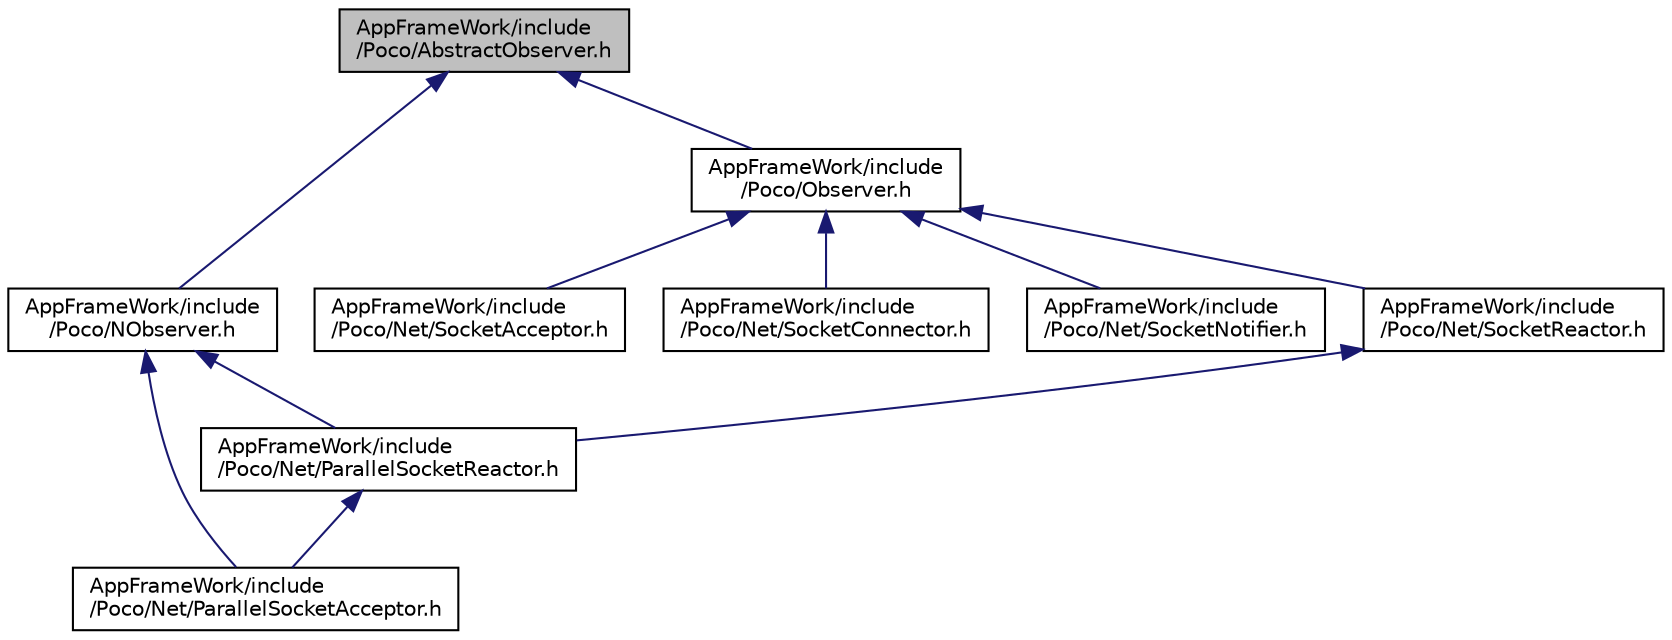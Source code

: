 digraph "AppFrameWork/include/Poco/AbstractObserver.h"
{
 // LATEX_PDF_SIZE
  edge [fontname="Helvetica",fontsize="10",labelfontname="Helvetica",labelfontsize="10"];
  node [fontname="Helvetica",fontsize="10",shape=record];
  Node1 [label="AppFrameWork/include\l/Poco/AbstractObserver.h",height=0.2,width=0.4,color="black", fillcolor="grey75", style="filled", fontcolor="black",tooltip=" "];
  Node1 -> Node2 [dir="back",color="midnightblue",fontsize="10",style="solid"];
  Node2 [label="AppFrameWork/include\l/Poco/NObserver.h",height=0.2,width=0.4,color="black", fillcolor="white", style="filled",URL="$NObserver_8h.html",tooltip=" "];
  Node2 -> Node3 [dir="back",color="midnightblue",fontsize="10",style="solid"];
  Node3 [label="AppFrameWork/include\l/Poco/Net/ParallelSocketAcceptor.h",height=0.2,width=0.4,color="black", fillcolor="white", style="filled",URL="$ParallelSocketAcceptor_8h.html",tooltip=" "];
  Node2 -> Node4 [dir="back",color="midnightblue",fontsize="10",style="solid"];
  Node4 [label="AppFrameWork/include\l/Poco/Net/ParallelSocketReactor.h",height=0.2,width=0.4,color="black", fillcolor="white", style="filled",URL="$ParallelSocketReactor_8h.html",tooltip=" "];
  Node4 -> Node3 [dir="back",color="midnightblue",fontsize="10",style="solid"];
  Node1 -> Node5 [dir="back",color="midnightblue",fontsize="10",style="solid"];
  Node5 [label="AppFrameWork/include\l/Poco/Observer.h",height=0.2,width=0.4,color="black", fillcolor="white", style="filled",URL="$Observer_8h.html",tooltip=" "];
  Node5 -> Node6 [dir="back",color="midnightblue",fontsize="10",style="solid"];
  Node6 [label="AppFrameWork/include\l/Poco/Net/SocketAcceptor.h",height=0.2,width=0.4,color="black", fillcolor="white", style="filled",URL="$SocketAcceptor_8h.html",tooltip=" "];
  Node5 -> Node7 [dir="back",color="midnightblue",fontsize="10",style="solid"];
  Node7 [label="AppFrameWork/include\l/Poco/Net/SocketConnector.h",height=0.2,width=0.4,color="black", fillcolor="white", style="filled",URL="$SocketConnector_8h.html",tooltip=" "];
  Node5 -> Node8 [dir="back",color="midnightblue",fontsize="10",style="solid"];
  Node8 [label="AppFrameWork/include\l/Poco/Net/SocketNotifier.h",height=0.2,width=0.4,color="black", fillcolor="white", style="filled",URL="$SocketNotifier_8h.html",tooltip=" "];
  Node5 -> Node9 [dir="back",color="midnightblue",fontsize="10",style="solid"];
  Node9 [label="AppFrameWork/include\l/Poco/Net/SocketReactor.h",height=0.2,width=0.4,color="black", fillcolor="white", style="filled",URL="$SocketReactor_8h.html",tooltip=" "];
  Node9 -> Node4 [dir="back",color="midnightblue",fontsize="10",style="solid"];
}

